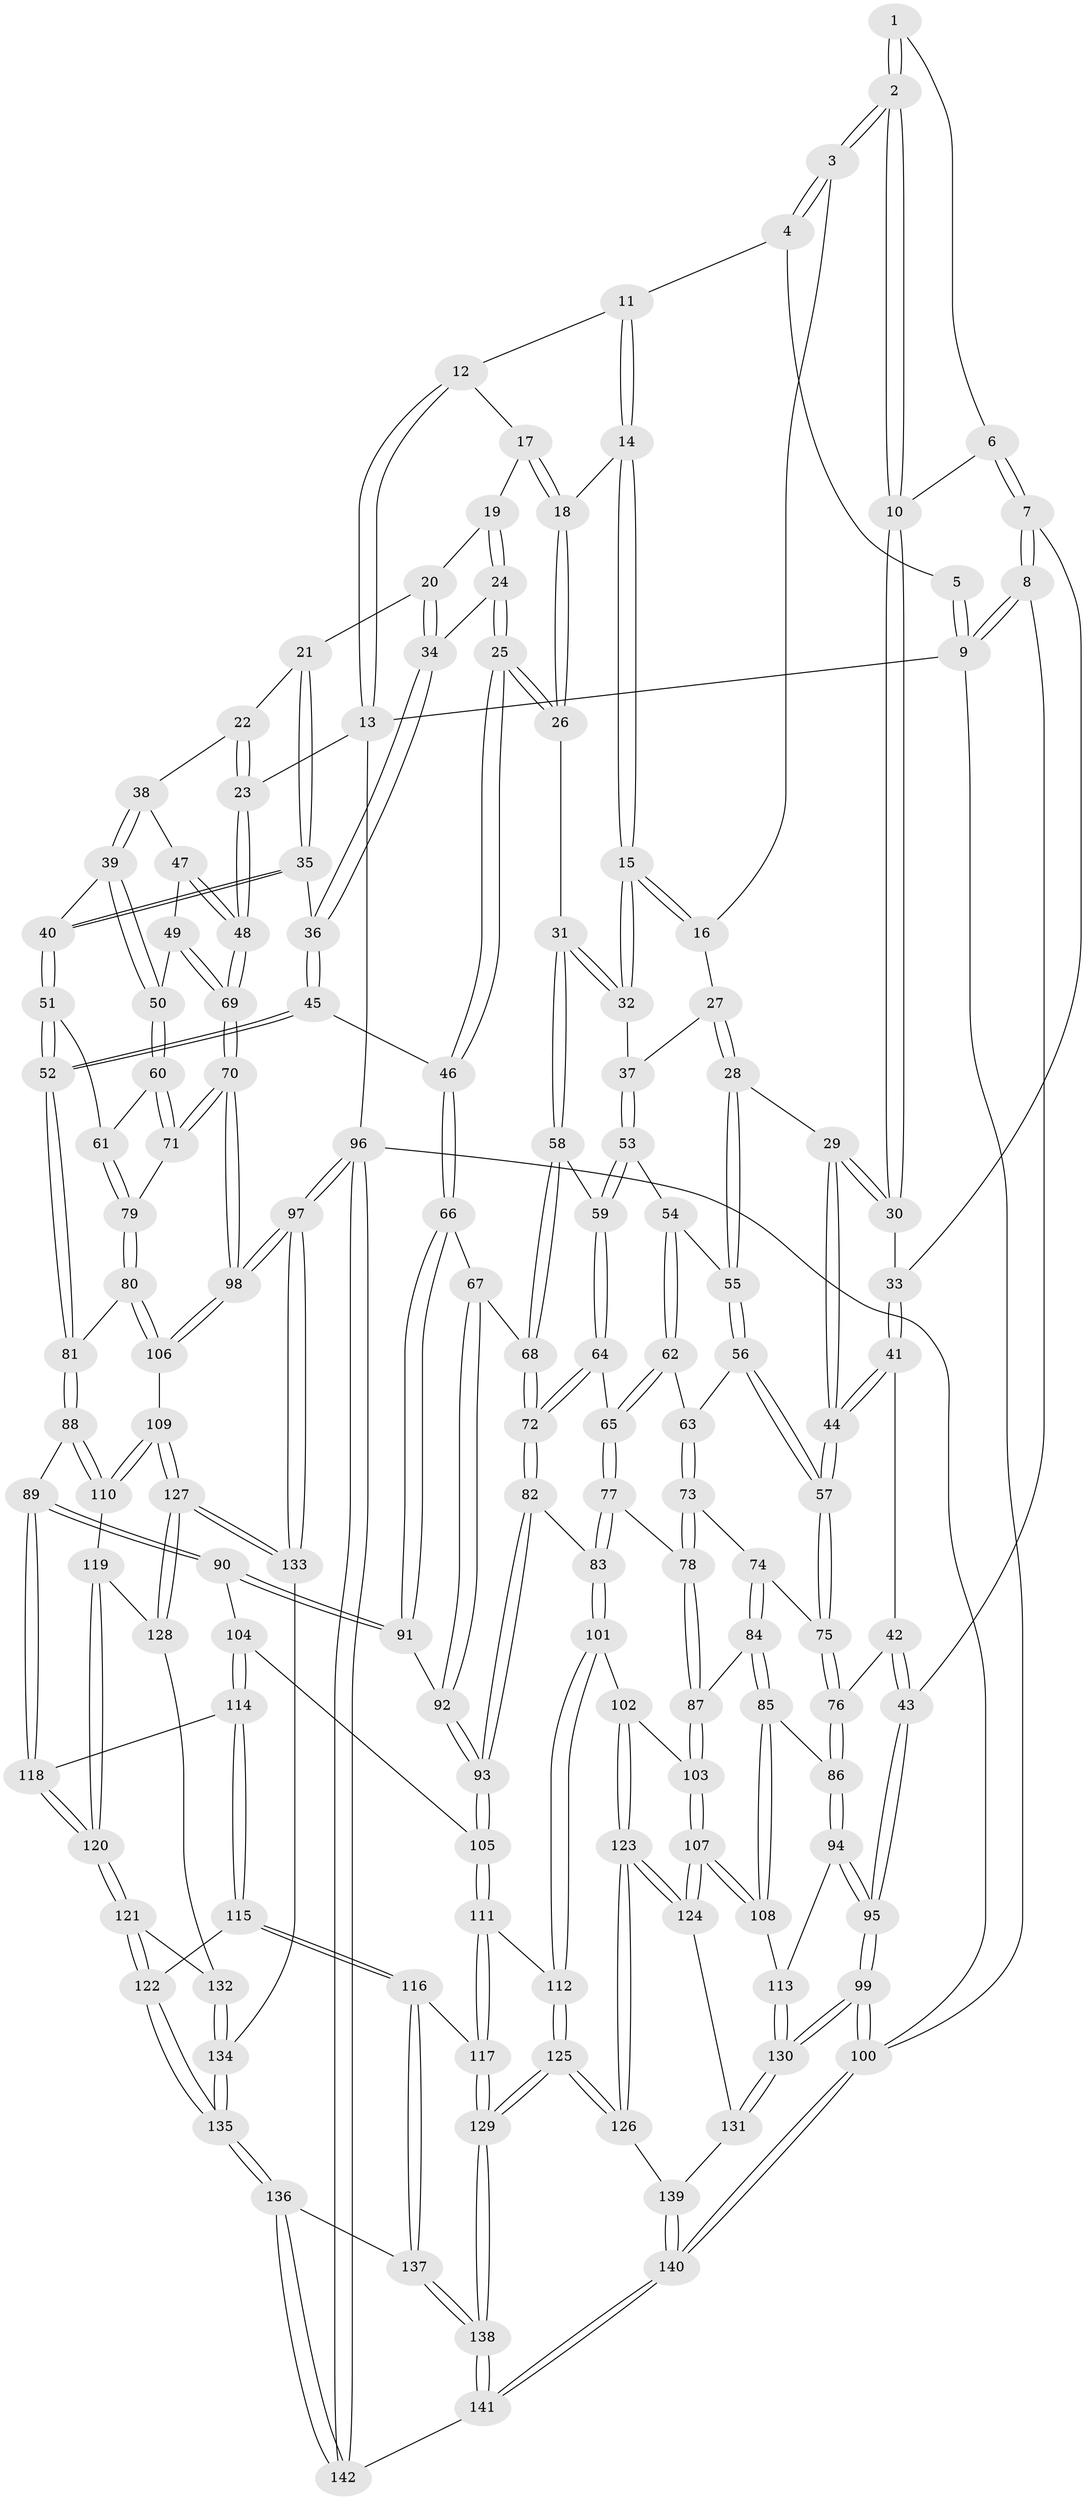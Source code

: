 // coarse degree distribution, {3: 0.5116279069767442, 4: 0.3023255813953488, 5: 0.13953488372093023, 6: 0.023255813953488372, 2: 0.023255813953488372}
// Generated by graph-tools (version 1.1) at 2025/54/03/04/25 22:54:42]
// undirected, 142 vertices, 352 edges
graph export_dot {
  node [color=gray90,style=filled];
  1 [pos="+0.0813360210829868+0"];
  2 [pos="+0.21863172093404104+0.08327832955039965"];
  3 [pos="+0.36512694996599315+0.01566098868262044"];
  4 [pos="+0.47853208392279495+0"];
  5 [pos="+0.038591469880318675+0"];
  6 [pos="+0.09676612948153798+0.01578054627813999"];
  7 [pos="+0.0935065753314688+0.12855857720848685"];
  8 [pos="+0+0"];
  9 [pos="+0+0"];
  10 [pos="+0.20705208486222904+0.11219090042288846"];
  11 [pos="+0.49432713942454576+0"];
  12 [pos="+0.6968839619243192+0"];
  13 [pos="+1+0"];
  14 [pos="+0.5155573789421071+0.0008064268080997584"];
  15 [pos="+0.5118026454341782+0.19408633347433887"];
  16 [pos="+0.3711566570371401+0.09625871536275082"];
  17 [pos="+0.7170501818854824+0"];
  18 [pos="+0.6337056970886185+0.13539622887610758"];
  19 [pos="+0.7329864829156894+0.031371721572298145"];
  20 [pos="+0.8331127892839003+0.1374549709286065"];
  21 [pos="+0.8981042976218225+0.14795791284402582"];
  22 [pos="+0.9331066547064674+0.13747936028203225"];
  23 [pos="+1+0"];
  24 [pos="+0.7198743509451682+0.20301094017138596"];
  25 [pos="+0.6228621074480762+0.26416616774622287"];
  26 [pos="+0.6030356494475485+0.24770708663996752"];
  27 [pos="+0.3288622411283374+0.1819669435514522"];
  28 [pos="+0.2685379184971082+0.2192747031788345"];
  29 [pos="+0.2607524551623981+0.21598229623016127"];
  30 [pos="+0.19495600657909135+0.14694549887789227"];
  31 [pos="+0.5653734047741874+0.2358576406437366"];
  32 [pos="+0.5171267782701533+0.21161901410972894"];
  33 [pos="+0.11504873769028616+0.1558707586913103"];
  34 [pos="+0.7537109177901911+0.19981277283820656"];
  35 [pos="+0.8350741052148515+0.26721561504976116"];
  36 [pos="+0.8314156231770967+0.2685548221976426"];
  37 [pos="+0.48545862843111726+0.2248905237757372"];
  38 [pos="+0.9418130028512195+0.2413974818145609"];
  39 [pos="+0.9087314792449103+0.29572341139085123"];
  40 [pos="+0.8958064268490817+0.29828117279384175"];
  41 [pos="+0.02362369485776728+0.2830404384182935"];
  42 [pos="+0+0.29034305490910495"];
  43 [pos="+0+0.2859548926254726"];
  44 [pos="+0.11367795975897349+0.35054531701837816"];
  45 [pos="+0.7314815207447682+0.40065153400831"];
  46 [pos="+0.6670353303368735+0.3855598426766577"];
  47 [pos="+0.9662267149189089+0.26077049848126677"];
  48 [pos="+1+0.32784428101511975"];
  49 [pos="+0.9699340271975928+0.3426774961483707"];
  50 [pos="+0.9690159291195097+0.34276000768316"];
  51 [pos="+0.8648843204294698+0.3962048752611051"];
  52 [pos="+0.7729850366910626+0.4295782427254937"];
  53 [pos="+0.39556336021803584+0.31357400556157744"];
  54 [pos="+0.3124946274582695+0.28660400116131113"];
  55 [pos="+0.29667182676280346+0.2763006777703708"];
  56 [pos="+0.23114666978279735+0.3805833374347433"];
  57 [pos="+0.14597360219526417+0.41035006074492464"];
  58 [pos="+0.46560943421603834+0.37610890325437196"];
  59 [pos="+0.4007531153044274+0.33313179824770783"];
  60 [pos="+0.9108024743631001+0.3961135058460521"];
  61 [pos="+0.8659365974366585+0.39627610198247304"];
  62 [pos="+0.31800195143874427+0.4128039025251403"];
  63 [pos="+0.2831868243666469+0.4075223832997601"];
  64 [pos="+0.36557660905768247+0.4259869304316564"];
  65 [pos="+0.35117506622193073+0.4351964911333114"];
  66 [pos="+0.6598684374426731+0.3930133872297018"];
  67 [pos="+0.5697998658330836+0.4432154394574576"];
  68 [pos="+0.5076024021132272+0.4522351953619789"];
  69 [pos="+1+0.37981743159488524"];
  70 [pos="+1+0.5027432020093865"];
  71 [pos="+1+0.515331345413953"];
  72 [pos="+0.5005419916528044+0.45746643337329185"];
  73 [pos="+0.2528143816035204+0.4898274675871934"];
  74 [pos="+0.1599979255179018+0.44155981479453793"];
  75 [pos="+0.14527319305705952+0.417614917537908"];
  76 [pos="+0.056263984363960726+0.4848764175556652"];
  77 [pos="+0.33095416055239235+0.5266845730550866"];
  78 [pos="+0.2960977735414725+0.5295730992435307"];
  79 [pos="+0.9710380708035835+0.5356542080026766"];
  80 [pos="+0.9186289900234907+0.5573795622507144"];
  81 [pos="+0.826101685142906+0.5502238804719652"];
  82 [pos="+0.4442407858686766+0.560069428464386"];
  83 [pos="+0.39185804915028294+0.57730172506514"];
  84 [pos="+0.16669867589091128+0.5766277289620183"];
  85 [pos="+0.16105523145916392+0.5810610415732438"];
  86 [pos="+0+0.5767352692114706"];
  87 [pos="+0.23656743099722258+0.583896909372706"];
  88 [pos="+0.7775706486669224+0.6317317964114582"];
  89 [pos="+0.7442487910080771+0.6392228734510087"];
  90 [pos="+0.7008115597720131+0.61852586472586"];
  91 [pos="+0.6573758678857105+0.5519667259127778"];
  92 [pos="+0.574063998395508+0.5878312660026369"];
  93 [pos="+0.552930716911385+0.6329648573824755"];
  94 [pos="+0+0.587293875815769"];
  95 [pos="+0+0.6068397222369141"];
  96 [pos="+1+1"];
  97 [pos="+1+1"];
  98 [pos="+1+0.8139756512442754"];
  99 [pos="+0+0.8194683031446575"];
  100 [pos="+0+1"];
  101 [pos="+0.372144145416974+0.6675397364083139"];
  102 [pos="+0.36583223462322256+0.6713672181018718"];
  103 [pos="+0.26327888803392674+0.6748021719358531"];
  104 [pos="+0.5602377047529389+0.6428845236710634"];
  105 [pos="+0.5554566799526842+0.6403172285018549"];
  106 [pos="+0.9547369780149014+0.7565601181300535"];
  107 [pos="+0.18124557661376872+0.7582426809059134"];
  108 [pos="+0.14922163520106463+0.7337563866677553"];
  109 [pos="+0.9333080724468622+0.7616953489984274"];
  110 [pos="+0.787774850509745+0.6483521557111263"];
  111 [pos="+0.471378777003445+0.734223008719013"];
  112 [pos="+0.416452704723141+0.6985966085830383"];
  113 [pos="+0.1364026314939675+0.7308836302743196"];
  114 [pos="+0.5983826741739147+0.6954648594549968"];
  115 [pos="+0.6148057421497827+0.8066907302557739"];
  116 [pos="+0.5792777019282781+0.8238032715062146"];
  117 [pos="+0.4720229667183997+0.7375791849291551"];
  118 [pos="+0.708212753128553+0.6887057126369803"];
  119 [pos="+0.7829926402049986+0.7592825829130241"];
  120 [pos="+0.6855135974408095+0.7818050437212447"];
  121 [pos="+0.6755772443284069+0.7970092731568138"];
  122 [pos="+0.6578865742347028+0.8092091490715694"];
  123 [pos="+0.2988761839569319+0.8967865538300069"];
  124 [pos="+0.18241524911609322+0.7618460742577338"];
  125 [pos="+0.3167502459354228+0.9249709025106488"];
  126 [pos="+0.3065528350519495+0.9135742543494068"];
  127 [pos="+0.9070058080950285+0.7863200559214036"];
  128 [pos="+0.8131852187264617+0.7997031263787511"];
  129 [pos="+0.3383764218007517+0.9498336985777991"];
  130 [pos="+0+0.8373967875962023"];
  131 [pos="+0.055685522890730796+0.8936085900441109"];
  132 [pos="+0.7871276319108933+0.832253002305104"];
  133 [pos="+0.8752593282272619+0.9175965027942461"];
  134 [pos="+0.7874802095571661+0.9690803112108309"];
  135 [pos="+0.7538446656128469+1"];
  136 [pos="+0.7429302105623873+1"];
  137 [pos="+0.5638636248967964+0.8545612628442332"];
  138 [pos="+0.383896765862808+1"];
  139 [pos="+0.08290804806980134+0.9291177533954742"];
  140 [pos="+0.05794839641502084+1"];
  141 [pos="+0.3957763991481795+1"];
  142 [pos="+0.7111108011560899+1"];
  1 -- 2;
  1 -- 2;
  1 -- 6;
  2 -- 3;
  2 -- 3;
  2 -- 10;
  2 -- 10;
  3 -- 4;
  3 -- 4;
  3 -- 16;
  4 -- 5;
  4 -- 11;
  5 -- 9;
  5 -- 9;
  6 -- 7;
  6 -- 7;
  6 -- 10;
  7 -- 8;
  7 -- 8;
  7 -- 33;
  8 -- 9;
  8 -- 9;
  8 -- 43;
  9 -- 13;
  9 -- 100;
  10 -- 30;
  10 -- 30;
  11 -- 12;
  11 -- 14;
  11 -- 14;
  12 -- 13;
  12 -- 13;
  12 -- 17;
  13 -- 23;
  13 -- 96;
  14 -- 15;
  14 -- 15;
  14 -- 18;
  15 -- 16;
  15 -- 16;
  15 -- 32;
  15 -- 32;
  16 -- 27;
  17 -- 18;
  17 -- 18;
  17 -- 19;
  18 -- 26;
  18 -- 26;
  19 -- 20;
  19 -- 24;
  19 -- 24;
  20 -- 21;
  20 -- 34;
  20 -- 34;
  21 -- 22;
  21 -- 35;
  21 -- 35;
  22 -- 23;
  22 -- 23;
  22 -- 38;
  23 -- 48;
  23 -- 48;
  24 -- 25;
  24 -- 25;
  24 -- 34;
  25 -- 26;
  25 -- 26;
  25 -- 46;
  25 -- 46;
  26 -- 31;
  27 -- 28;
  27 -- 28;
  27 -- 37;
  28 -- 29;
  28 -- 55;
  28 -- 55;
  29 -- 30;
  29 -- 30;
  29 -- 44;
  29 -- 44;
  30 -- 33;
  31 -- 32;
  31 -- 32;
  31 -- 58;
  31 -- 58;
  32 -- 37;
  33 -- 41;
  33 -- 41;
  34 -- 36;
  34 -- 36;
  35 -- 36;
  35 -- 40;
  35 -- 40;
  36 -- 45;
  36 -- 45;
  37 -- 53;
  37 -- 53;
  38 -- 39;
  38 -- 39;
  38 -- 47;
  39 -- 40;
  39 -- 50;
  39 -- 50;
  40 -- 51;
  40 -- 51;
  41 -- 42;
  41 -- 44;
  41 -- 44;
  42 -- 43;
  42 -- 43;
  42 -- 76;
  43 -- 95;
  43 -- 95;
  44 -- 57;
  44 -- 57;
  45 -- 46;
  45 -- 52;
  45 -- 52;
  46 -- 66;
  46 -- 66;
  47 -- 48;
  47 -- 48;
  47 -- 49;
  48 -- 69;
  48 -- 69;
  49 -- 50;
  49 -- 69;
  49 -- 69;
  50 -- 60;
  50 -- 60;
  51 -- 52;
  51 -- 52;
  51 -- 61;
  52 -- 81;
  52 -- 81;
  53 -- 54;
  53 -- 59;
  53 -- 59;
  54 -- 55;
  54 -- 62;
  54 -- 62;
  55 -- 56;
  55 -- 56;
  56 -- 57;
  56 -- 57;
  56 -- 63;
  57 -- 75;
  57 -- 75;
  58 -- 59;
  58 -- 68;
  58 -- 68;
  59 -- 64;
  59 -- 64;
  60 -- 61;
  60 -- 71;
  60 -- 71;
  61 -- 79;
  61 -- 79;
  62 -- 63;
  62 -- 65;
  62 -- 65;
  63 -- 73;
  63 -- 73;
  64 -- 65;
  64 -- 72;
  64 -- 72;
  65 -- 77;
  65 -- 77;
  66 -- 67;
  66 -- 91;
  66 -- 91;
  67 -- 68;
  67 -- 92;
  67 -- 92;
  68 -- 72;
  68 -- 72;
  69 -- 70;
  69 -- 70;
  70 -- 71;
  70 -- 71;
  70 -- 98;
  70 -- 98;
  71 -- 79;
  72 -- 82;
  72 -- 82;
  73 -- 74;
  73 -- 78;
  73 -- 78;
  74 -- 75;
  74 -- 84;
  74 -- 84;
  75 -- 76;
  75 -- 76;
  76 -- 86;
  76 -- 86;
  77 -- 78;
  77 -- 83;
  77 -- 83;
  78 -- 87;
  78 -- 87;
  79 -- 80;
  79 -- 80;
  80 -- 81;
  80 -- 106;
  80 -- 106;
  81 -- 88;
  81 -- 88;
  82 -- 83;
  82 -- 93;
  82 -- 93;
  83 -- 101;
  83 -- 101;
  84 -- 85;
  84 -- 85;
  84 -- 87;
  85 -- 86;
  85 -- 108;
  85 -- 108;
  86 -- 94;
  86 -- 94;
  87 -- 103;
  87 -- 103;
  88 -- 89;
  88 -- 110;
  88 -- 110;
  89 -- 90;
  89 -- 90;
  89 -- 118;
  89 -- 118;
  90 -- 91;
  90 -- 91;
  90 -- 104;
  91 -- 92;
  92 -- 93;
  92 -- 93;
  93 -- 105;
  93 -- 105;
  94 -- 95;
  94 -- 95;
  94 -- 113;
  95 -- 99;
  95 -- 99;
  96 -- 97;
  96 -- 97;
  96 -- 142;
  96 -- 142;
  96 -- 100;
  97 -- 98;
  97 -- 98;
  97 -- 133;
  97 -- 133;
  98 -- 106;
  98 -- 106;
  99 -- 100;
  99 -- 100;
  99 -- 130;
  99 -- 130;
  100 -- 140;
  100 -- 140;
  101 -- 102;
  101 -- 112;
  101 -- 112;
  102 -- 103;
  102 -- 123;
  102 -- 123;
  103 -- 107;
  103 -- 107;
  104 -- 105;
  104 -- 114;
  104 -- 114;
  105 -- 111;
  105 -- 111;
  106 -- 109;
  107 -- 108;
  107 -- 108;
  107 -- 124;
  107 -- 124;
  108 -- 113;
  109 -- 110;
  109 -- 110;
  109 -- 127;
  109 -- 127;
  110 -- 119;
  111 -- 112;
  111 -- 117;
  111 -- 117;
  112 -- 125;
  112 -- 125;
  113 -- 130;
  113 -- 130;
  114 -- 115;
  114 -- 115;
  114 -- 118;
  115 -- 116;
  115 -- 116;
  115 -- 122;
  116 -- 117;
  116 -- 137;
  116 -- 137;
  117 -- 129;
  117 -- 129;
  118 -- 120;
  118 -- 120;
  119 -- 120;
  119 -- 120;
  119 -- 128;
  120 -- 121;
  120 -- 121;
  121 -- 122;
  121 -- 122;
  121 -- 132;
  122 -- 135;
  122 -- 135;
  123 -- 124;
  123 -- 124;
  123 -- 126;
  123 -- 126;
  124 -- 131;
  125 -- 126;
  125 -- 126;
  125 -- 129;
  125 -- 129;
  126 -- 139;
  127 -- 128;
  127 -- 128;
  127 -- 133;
  127 -- 133;
  128 -- 132;
  129 -- 138;
  129 -- 138;
  130 -- 131;
  130 -- 131;
  131 -- 139;
  132 -- 134;
  132 -- 134;
  133 -- 134;
  134 -- 135;
  134 -- 135;
  135 -- 136;
  135 -- 136;
  136 -- 137;
  136 -- 142;
  136 -- 142;
  137 -- 138;
  137 -- 138;
  138 -- 141;
  138 -- 141;
  139 -- 140;
  139 -- 140;
  140 -- 141;
  140 -- 141;
  141 -- 142;
}
